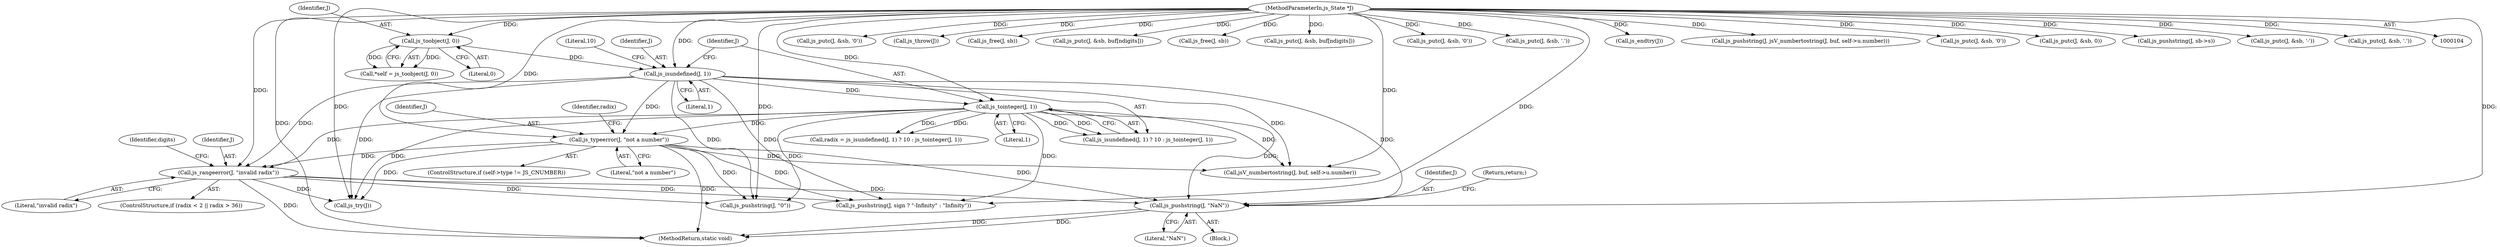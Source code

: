 digraph "0_mujs_da632ca08f240590d2dec786722ed08486ce1be6@pointer" {
"1000213" [label="(Call,js_pushstring(J, \"NaN\"))"];
"1000158" [label="(Call,js_rangeerror(J, \"invalid radix\"))"];
"1000118" [label="(Call,js_isundefined(J, 1))"];
"1000111" [label="(Call,js_toobject(J, 0))"];
"1000105" [label="(MethodParameterIn,js_State *J)"];
"1000122" [label="(Call,js_tointeger(J, 1))"];
"1000131" [label="(Call,js_typeerror(J, \"not a number\"))"];
"1000160" [label="(Literal,\"invalid radix\")"];
"1000221" [label="(Call,js_pushstring(J, sign ? \"-Infinity\" : \"Infinity\"))"];
"1000136" [label="(Identifier,radix)"];
"1000213" [label="(Call,js_pushstring(J, \"NaN\"))"];
"1000214" [label="(Identifier,J)"];
"1000346" [label="(Call,js_putc(J, &sb, '0'))"];
"1000123" [label="(Identifier,J)"];
"1000113" [label="(Literal,0)"];
"1000125" [label="(ControlStructure,if (self->type != JS_CNUMBER))"];
"1000117" [label="(Call,js_isundefined(J, 1) ? 10 : js_tointeger(J, 1))"];
"1000317" [label="(Call,js_throw(J))"];
"1000216" [label="(Return,return;)"];
"1000133" [label="(Literal,\"not a number\")"];
"1000311" [label="(Call,js_try(J))"];
"1000215" [label="(Literal,\"NaN\")"];
"1000314" [label="(Call,js_free(J, sb))"];
"1000132" [label="(Identifier,J)"];
"1000120" [label="(Literal,1)"];
"1000356" [label="(Call,js_putc(J, &sb, buf[ndigits]))"];
"1000414" [label="(Call,js_free(J, sb))"];
"1000111" [label="(Call,js_toobject(J, 0))"];
"1000115" [label="(Call,radix = js_isundefined(J, 1) ? 10 : js_tointeger(J, 1))"];
"1000212" [label="(Block,)"];
"1000417" [label="(MethodReturn,static void)"];
"1000124" [label="(Literal,1)"];
"1000131" [label="(Call,js_typeerror(J, \"not a number\"))"];
"1000164" [label="(Identifier,digits)"];
"1000112" [label="(Identifier,J)"];
"1000159" [label="(Identifier,J)"];
"1000371" [label="(Call,js_putc(J, &sb, buf[ndigits]))"];
"1000150" [label="(ControlStructure,if (radix < 2 || radix > 36))"];
"1000118" [label="(Call,js_isundefined(J, 1))"];
"1000205" [label="(Call,js_pushstring(J, \"0\"))"];
"1000331" [label="(Call,js_putc(J, &sb, '0'))"];
"1000336" [label="(Call,js_putc(J, &sb, '.'))"];
"1000158" [label="(Call,js_rangeerror(J, \"invalid radix\"))"];
"1000141" [label="(Call,jsV_numbertostring(J, buf, self->u.number))"];
"1000412" [label="(Call,js_endtry(J))"];
"1000139" [label="(Call,js_pushstring(J, jsV_numbertostring(J, buf, self->u.number)))"];
"1000121" [label="(Literal,10)"];
"1000119" [label="(Identifier,J)"];
"1000397" [label="(Call,js_putc(J, &sb, '0'))"];
"1000122" [label="(Call,js_tointeger(J, 1))"];
"1000402" [label="(Call,js_putc(J, &sb, 0))"];
"1000407" [label="(Call,js_pushstring(J, sb->s))"];
"1000105" [label="(MethodParameterIn,js_State *J)"];
"1000109" [label="(Call,*self = js_toobject(J, 0))"];
"1000321" [label="(Call,js_putc(J, &sb, '-'))"];
"1000387" [label="(Call,js_putc(J, &sb, '.'))"];
"1000213" -> "1000212"  [label="AST: "];
"1000213" -> "1000215"  [label="CFG: "];
"1000214" -> "1000213"  [label="AST: "];
"1000215" -> "1000213"  [label="AST: "];
"1000216" -> "1000213"  [label="CFG: "];
"1000213" -> "1000417"  [label="DDG: "];
"1000213" -> "1000417"  [label="DDG: "];
"1000158" -> "1000213"  [label="DDG: "];
"1000118" -> "1000213"  [label="DDG: "];
"1000122" -> "1000213"  [label="DDG: "];
"1000131" -> "1000213"  [label="DDG: "];
"1000105" -> "1000213"  [label="DDG: "];
"1000158" -> "1000150"  [label="AST: "];
"1000158" -> "1000160"  [label="CFG: "];
"1000159" -> "1000158"  [label="AST: "];
"1000160" -> "1000158"  [label="AST: "];
"1000164" -> "1000158"  [label="CFG: "];
"1000158" -> "1000417"  [label="DDG: "];
"1000118" -> "1000158"  [label="DDG: "];
"1000122" -> "1000158"  [label="DDG: "];
"1000131" -> "1000158"  [label="DDG: "];
"1000105" -> "1000158"  [label="DDG: "];
"1000158" -> "1000205"  [label="DDG: "];
"1000158" -> "1000221"  [label="DDG: "];
"1000158" -> "1000311"  [label="DDG: "];
"1000118" -> "1000117"  [label="AST: "];
"1000118" -> "1000120"  [label="CFG: "];
"1000119" -> "1000118"  [label="AST: "];
"1000120" -> "1000118"  [label="AST: "];
"1000121" -> "1000118"  [label="CFG: "];
"1000123" -> "1000118"  [label="CFG: "];
"1000111" -> "1000118"  [label="DDG: "];
"1000105" -> "1000118"  [label="DDG: "];
"1000118" -> "1000122"  [label="DDG: "];
"1000118" -> "1000131"  [label="DDG: "];
"1000118" -> "1000141"  [label="DDG: "];
"1000118" -> "1000205"  [label="DDG: "];
"1000118" -> "1000221"  [label="DDG: "];
"1000118" -> "1000311"  [label="DDG: "];
"1000111" -> "1000109"  [label="AST: "];
"1000111" -> "1000113"  [label="CFG: "];
"1000112" -> "1000111"  [label="AST: "];
"1000113" -> "1000111"  [label="AST: "];
"1000109" -> "1000111"  [label="CFG: "];
"1000111" -> "1000109"  [label="DDG: "];
"1000111" -> "1000109"  [label="DDG: "];
"1000105" -> "1000111"  [label="DDG: "];
"1000105" -> "1000104"  [label="AST: "];
"1000105" -> "1000417"  [label="DDG: "];
"1000105" -> "1000122"  [label="DDG: "];
"1000105" -> "1000131"  [label="DDG: "];
"1000105" -> "1000139"  [label="DDG: "];
"1000105" -> "1000141"  [label="DDG: "];
"1000105" -> "1000205"  [label="DDG: "];
"1000105" -> "1000221"  [label="DDG: "];
"1000105" -> "1000311"  [label="DDG: "];
"1000105" -> "1000314"  [label="DDG: "];
"1000105" -> "1000317"  [label="DDG: "];
"1000105" -> "1000321"  [label="DDG: "];
"1000105" -> "1000331"  [label="DDG: "];
"1000105" -> "1000336"  [label="DDG: "];
"1000105" -> "1000346"  [label="DDG: "];
"1000105" -> "1000356"  [label="DDG: "];
"1000105" -> "1000371"  [label="DDG: "];
"1000105" -> "1000387"  [label="DDG: "];
"1000105" -> "1000397"  [label="DDG: "];
"1000105" -> "1000402"  [label="DDG: "];
"1000105" -> "1000407"  [label="DDG: "];
"1000105" -> "1000412"  [label="DDG: "];
"1000105" -> "1000414"  [label="DDG: "];
"1000122" -> "1000117"  [label="AST: "];
"1000122" -> "1000124"  [label="CFG: "];
"1000123" -> "1000122"  [label="AST: "];
"1000124" -> "1000122"  [label="AST: "];
"1000117" -> "1000122"  [label="CFG: "];
"1000122" -> "1000115"  [label="DDG: "];
"1000122" -> "1000115"  [label="DDG: "];
"1000122" -> "1000117"  [label="DDG: "];
"1000122" -> "1000117"  [label="DDG: "];
"1000122" -> "1000131"  [label="DDG: "];
"1000122" -> "1000141"  [label="DDG: "];
"1000122" -> "1000205"  [label="DDG: "];
"1000122" -> "1000221"  [label="DDG: "];
"1000122" -> "1000311"  [label="DDG: "];
"1000131" -> "1000125"  [label="AST: "];
"1000131" -> "1000133"  [label="CFG: "];
"1000132" -> "1000131"  [label="AST: "];
"1000133" -> "1000131"  [label="AST: "];
"1000136" -> "1000131"  [label="CFG: "];
"1000131" -> "1000417"  [label="DDG: "];
"1000131" -> "1000141"  [label="DDG: "];
"1000131" -> "1000205"  [label="DDG: "];
"1000131" -> "1000221"  [label="DDG: "];
"1000131" -> "1000311"  [label="DDG: "];
}
